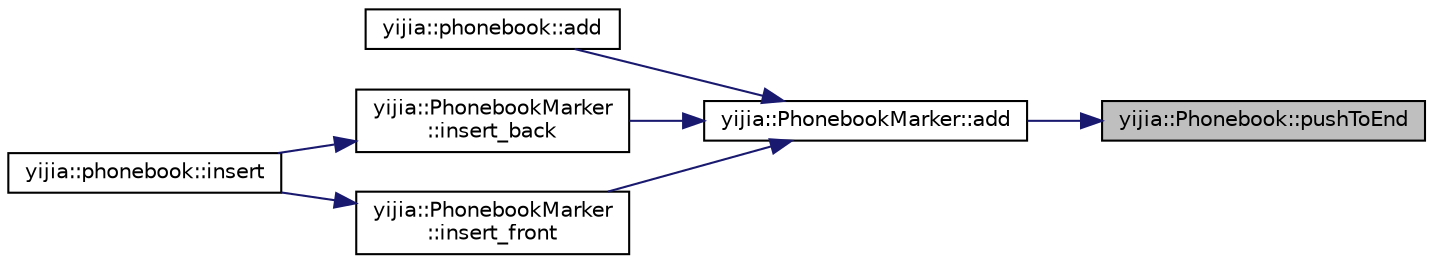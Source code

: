 digraph "yijia::Phonebook::pushToEnd"
{
 // LATEX_PDF_SIZE
  edge [fontname="Helvetica",fontsize="10",labelfontname="Helvetica",labelfontsize="10"];
  node [fontname="Helvetica",fontsize="10",shape=record];
  rankdir="RL";
  Node1 [label="yijia::Phonebook::pushToEnd",height=0.2,width=0.4,color="black", fillcolor="grey75", style="filled", fontcolor="black",tooltip=" "];
  Node1 -> Node2 [dir="back",color="midnightblue",fontsize="10",style="solid",fontname="Helvetica"];
  Node2 [label="yijia::PhonebookMarker::add",height=0.2,width=0.4,color="black", fillcolor="white", style="filled",URL="$classyijia_1_1_phonebook_marker.html#abd9fc369849fa1821b0ed12410890597",tooltip=" "];
  Node2 -> Node3 [dir="back",color="midnightblue",fontsize="10",style="solid",fontname="Helvetica"];
  Node3 [label="yijia::phonebook::add",height=0.2,width=0.4,color="black", fillcolor="white", style="filled",URL="$namespaceyijia_1_1phonebook.html#afb79af4cebe253998019a97d6588493a",tooltip=" "];
  Node2 -> Node4 [dir="back",color="midnightblue",fontsize="10",style="solid",fontname="Helvetica"];
  Node4 [label="yijia::PhonebookMarker\l::insert_back",height=0.2,width=0.4,color="black", fillcolor="white", style="filled",URL="$classyijia_1_1_phonebook_marker.html#aab8a806d631ab46c346c2a608ccb7e49",tooltip=" "];
  Node4 -> Node5 [dir="back",color="midnightblue",fontsize="10",style="solid",fontname="Helvetica"];
  Node5 [label="yijia::phonebook::insert",height=0.2,width=0.4,color="black", fillcolor="white", style="filled",URL="$namespaceyijia_1_1phonebook.html#a3f042d4c49b5790ef4ec51e51e7f5508",tooltip=" "];
  Node2 -> Node6 [dir="back",color="midnightblue",fontsize="10",style="solid",fontname="Helvetica"];
  Node6 [label="yijia::PhonebookMarker\l::insert_front",height=0.2,width=0.4,color="black", fillcolor="white", style="filled",URL="$classyijia_1_1_phonebook_marker.html#a155b3a54c63a240ecdd6b3d9850e16ee",tooltip=" "];
  Node6 -> Node5 [dir="back",color="midnightblue",fontsize="10",style="solid",fontname="Helvetica"];
}
